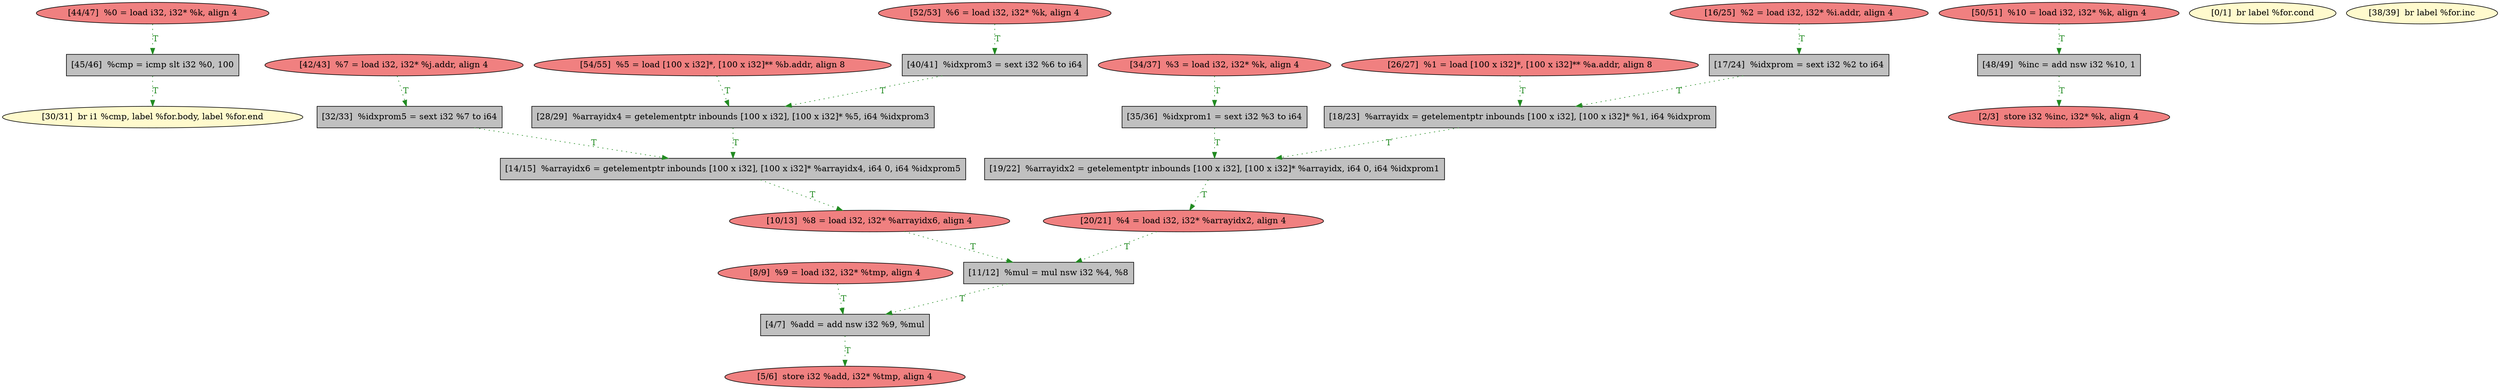 
digraph G {


node313 [fillcolor=grey,label="[45/46]  %cmp = icmp slt i32 %0, 100",shape=rectangle,style=filled ]
node312 [fillcolor=grey,label="[18/23]  %arrayidx = getelementptr inbounds [100 x i32], [100 x i32]* %1, i64 %idxprom",shape=rectangle,style=filled ]
node311 [fillcolor=lightcoral,label="[44/47]  %0 = load i32, i32* %k, align 4",shape=ellipse,style=filled ]
node310 [fillcolor=lightcoral,label="[54/55]  %5 = load [100 x i32]*, [100 x i32]** %b.addr, align 8",shape=ellipse,style=filled ]
node309 [fillcolor=grey,label="[35/36]  %idxprom1 = sext i32 %3 to i64",shape=rectangle,style=filled ]
node308 [fillcolor=grey,label="[48/49]  %inc = add nsw i32 %10, 1",shape=rectangle,style=filled ]
node303 [fillcolor=lightcoral,label="[2/3]  store i32 %inc, i32* %k, align 4",shape=ellipse,style=filled ]
node291 [fillcolor=grey,label="[40/41]  %idxprom3 = sext i32 %6 to i64",shape=rectangle,style=filled ]
node294 [fillcolor=lightcoral,label="[34/37]  %3 = load i32, i32* %k, align 4",shape=ellipse,style=filled ]
node298 [fillcolor=lemonchiffon,label="[0/1]  br label %for.cond",shape=ellipse,style=filled ]
node289 [fillcolor=lightcoral,label="[16/25]  %2 = load i32, i32* %i.addr, align 4",shape=ellipse,style=filled ]
node293 [fillcolor=lightcoral,label="[50/51]  %10 = load i32, i32* %k, align 4",shape=ellipse,style=filled ]
node290 [fillcolor=lemonchiffon,label="[38/39]  br label %for.inc",shape=ellipse,style=filled ]
node295 [fillcolor=grey,label="[32/33]  %idxprom5 = sext i32 %7 to i64",shape=rectangle,style=filled ]
node307 [fillcolor=lightcoral,label="[5/6]  store i32 %add, i32* %tmp, align 4",shape=ellipse,style=filled ]
node302 [fillcolor=lightcoral,label="[8/9]  %9 = load i32, i32* %tmp, align 4",shape=ellipse,style=filled ]
node288 [fillcolor=lemonchiffon,label="[30/31]  br i1 %cmp, label %for.body, label %for.end",shape=ellipse,style=filled ]
node297 [fillcolor=lightcoral,label="[10/13]  %8 = load i32, i32* %arrayidx6, align 4",shape=ellipse,style=filled ]
node286 [fillcolor=lightcoral,label="[26/27]  %1 = load [100 x i32]*, [100 x i32]** %a.addr, align 8",shape=ellipse,style=filled ]
node304 [fillcolor=grey,label="[11/12]  %mul = mul nsw i32 %4, %8",shape=rectangle,style=filled ]
node287 [fillcolor=grey,label="[28/29]  %arrayidx4 = getelementptr inbounds [100 x i32], [100 x i32]* %5, i64 %idxprom3",shape=rectangle,style=filled ]
node306 [fillcolor=grey,label="[19/22]  %arrayidx2 = getelementptr inbounds [100 x i32], [100 x i32]* %arrayidx, i64 0, i64 %idxprom1",shape=rectangle,style=filled ]
node301 [fillcolor=grey,label="[14/15]  %arrayidx6 = getelementptr inbounds [100 x i32], [100 x i32]* %arrayidx4, i64 0, i64 %idxprom5",shape=rectangle,style=filled ]
node299 [fillcolor=lightcoral,label="[20/21]  %4 = load i32, i32* %arrayidx2, align 4",shape=ellipse,style=filled ]
node292 [fillcolor=lightcoral,label="[52/53]  %6 = load i32, i32* %k, align 4",shape=ellipse,style=filled ]
node296 [fillcolor=lightcoral,label="[42/43]  %7 = load i32, i32* %j.addr, align 4",shape=ellipse,style=filled ]
node305 [fillcolor=grey,label="[17/24]  %idxprom = sext i32 %2 to i64",shape=rectangle,style=filled ]
node300 [fillcolor=grey,label="[4/7]  %add = add nsw i32 %9, %mul",shape=rectangle,style=filled ]

node296->node295 [style=dotted,color=forestgreen,label="T",fontcolor=forestgreen ]
node305->node312 [style=dotted,color=forestgreen,label="T",fontcolor=forestgreen ]
node311->node313 [style=dotted,color=forestgreen,label="T",fontcolor=forestgreen ]
node312->node306 [style=dotted,color=forestgreen,label="T",fontcolor=forestgreen ]
node295->node301 [style=dotted,color=forestgreen,label="T",fontcolor=forestgreen ]
node310->node287 [style=dotted,color=forestgreen,label="T",fontcolor=forestgreen ]
node313->node288 [style=dotted,color=forestgreen,label="T",fontcolor=forestgreen ]
node286->node312 [style=dotted,color=forestgreen,label="T",fontcolor=forestgreen ]
node289->node305 [style=dotted,color=forestgreen,label="T",fontcolor=forestgreen ]
node300->node307 [style=dotted,color=forestgreen,label="T",fontcolor=forestgreen ]
node293->node308 [style=dotted,color=forestgreen,label="T",fontcolor=forestgreen ]
node294->node309 [style=dotted,color=forestgreen,label="T",fontcolor=forestgreen ]
node297->node304 [style=dotted,color=forestgreen,label="T",fontcolor=forestgreen ]
node302->node300 [style=dotted,color=forestgreen,label="T",fontcolor=forestgreen ]
node299->node304 [style=dotted,color=forestgreen,label="T",fontcolor=forestgreen ]
node304->node300 [style=dotted,color=forestgreen,label="T",fontcolor=forestgreen ]
node287->node301 [style=dotted,color=forestgreen,label="T",fontcolor=forestgreen ]
node301->node297 [style=dotted,color=forestgreen,label="T",fontcolor=forestgreen ]
node292->node291 [style=dotted,color=forestgreen,label="T",fontcolor=forestgreen ]
node291->node287 [style=dotted,color=forestgreen,label="T",fontcolor=forestgreen ]
node309->node306 [style=dotted,color=forestgreen,label="T",fontcolor=forestgreen ]
node306->node299 [style=dotted,color=forestgreen,label="T",fontcolor=forestgreen ]
node308->node303 [style=dotted,color=forestgreen,label="T",fontcolor=forestgreen ]


}

